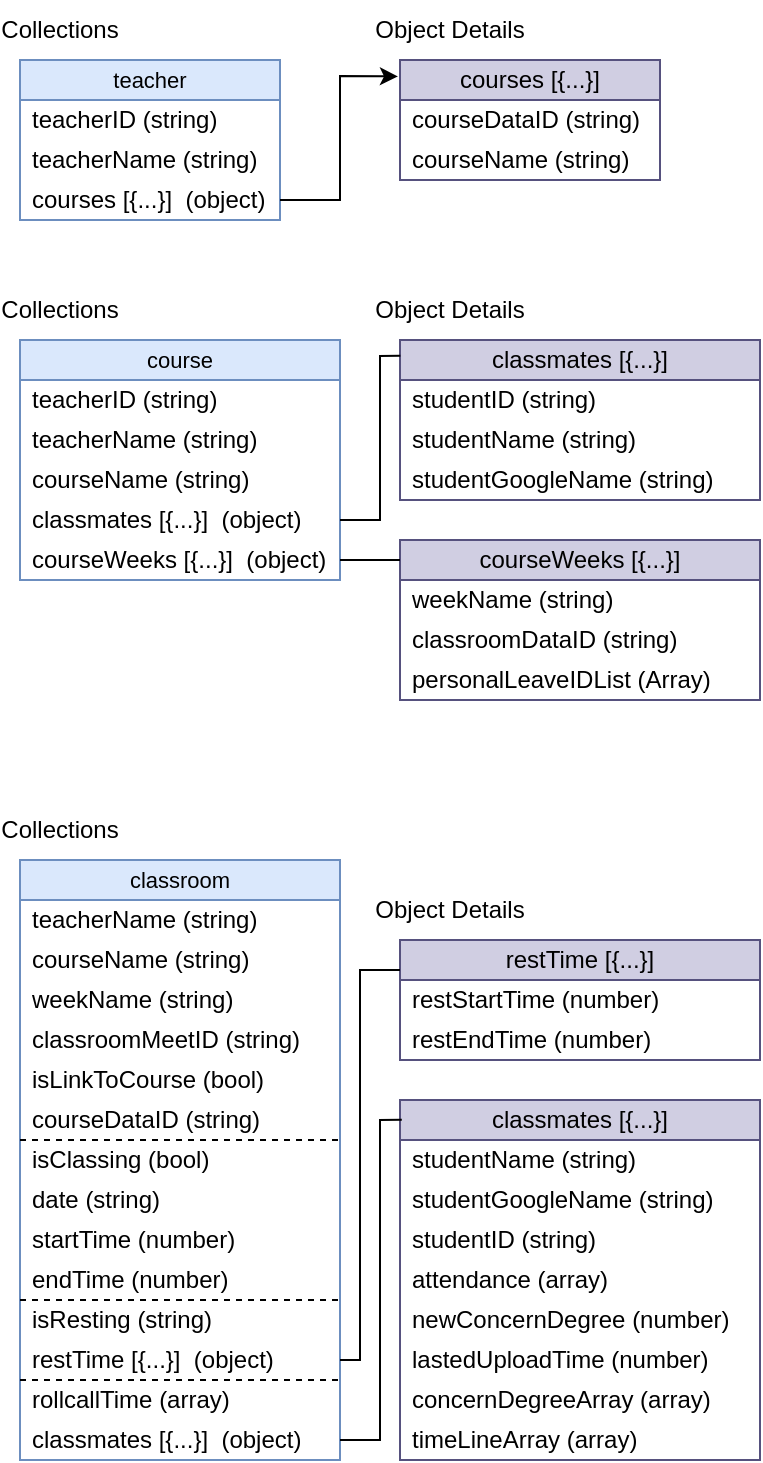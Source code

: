<mxfile version="21.2.1" type="device">
  <diagram name="第 1 页" id="4Cs1aPpo8pjMLysLilgG">
    <mxGraphModel dx="1235" dy="646" grid="1" gridSize="10" guides="1" tooltips="1" connect="1" arrows="1" fold="1" page="1" pageScale="1" pageWidth="827" pageHeight="1169" math="0" shadow="0">
      <root>
        <mxCell id="0" />
        <mxCell id="1" parent="0" />
        <mxCell id="TH08F8XvZ_Ny1ZfL4bVE-1" value="&lt;span style=&quot;font-size: 11px;&quot;&gt;teacher&lt;/span&gt;" style="swimlane;fontStyle=0;childLayout=stackLayout;horizontal=1;startSize=20;horizontalStack=0;resizeParent=1;resizeParentMax=0;resizeLast=0;collapsible=1;marginBottom=0;whiteSpace=wrap;html=1;fillColor=#dae8fc;strokeColor=#6c8ebf;" vertex="1" parent="1">
          <mxGeometry x="50" y="90" width="130" height="80" as="geometry" />
        </mxCell>
        <mxCell id="TH08F8XvZ_Ny1ZfL4bVE-3" value="teacherID (string)" style="text;strokeColor=none;fillColor=none;align=left;verticalAlign=middle;spacingLeft=4;spacingRight=4;overflow=hidden;points=[[0,0.5],[1,0.5]];portConstraint=eastwest;rotatable=0;whiteSpace=wrap;html=1;" vertex="1" parent="TH08F8XvZ_Ny1ZfL4bVE-1">
          <mxGeometry y="20" width="130" height="20" as="geometry" />
        </mxCell>
        <mxCell id="TH08F8XvZ_Ny1ZfL4bVE-2" value="teacherName (string)" style="text;strokeColor=none;fillColor=none;align=left;verticalAlign=middle;spacingLeft=4;spacingRight=4;overflow=hidden;points=[[0,0.5],[1,0.5]];portConstraint=eastwest;rotatable=0;whiteSpace=wrap;html=1;" vertex="1" parent="TH08F8XvZ_Ny1ZfL4bVE-1">
          <mxGeometry y="40" width="130" height="20" as="geometry" />
        </mxCell>
        <mxCell id="TH08F8XvZ_Ny1ZfL4bVE-4" value="courses [{...}]&amp;nbsp; (object)" style="text;strokeColor=none;fillColor=none;align=left;verticalAlign=middle;spacingLeft=4;spacingRight=4;overflow=hidden;points=[[0,0.5],[1,0.5]];portConstraint=eastwest;rotatable=0;whiteSpace=wrap;html=1;" vertex="1" parent="TH08F8XvZ_Ny1ZfL4bVE-1">
          <mxGeometry y="60" width="130" height="20" as="geometry" />
        </mxCell>
        <mxCell id="TH08F8XvZ_Ny1ZfL4bVE-7" value="courses [{...}]" style="swimlane;fontStyle=0;childLayout=stackLayout;horizontal=1;startSize=20;horizontalStack=0;resizeParent=1;resizeParentMax=0;resizeLast=0;collapsible=1;marginBottom=0;whiteSpace=wrap;html=1;strokeColor=#56517e;fillColor=#d0cee2;" vertex="1" parent="1">
          <mxGeometry x="240" y="90" width="130" height="60" as="geometry" />
        </mxCell>
        <mxCell id="TH08F8XvZ_Ny1ZfL4bVE-8" value="courseDataID (string)" style="text;strokeColor=none;fillColor=none;align=left;verticalAlign=middle;spacingLeft=4;spacingRight=4;overflow=hidden;points=[[0,0.5],[1,0.5]];portConstraint=eastwest;rotatable=0;whiteSpace=wrap;html=1;" vertex="1" parent="TH08F8XvZ_Ny1ZfL4bVE-7">
          <mxGeometry y="20" width="130" height="20" as="geometry" />
        </mxCell>
        <mxCell id="TH08F8XvZ_Ny1ZfL4bVE-9" value="courseName (string)" style="text;strokeColor=none;fillColor=none;align=left;verticalAlign=middle;spacingLeft=4;spacingRight=4;overflow=hidden;points=[[0,0.5],[1,0.5]];portConstraint=eastwest;rotatable=0;whiteSpace=wrap;html=1;" vertex="1" parent="TH08F8XvZ_Ny1ZfL4bVE-7">
          <mxGeometry y="40" width="130" height="20" as="geometry" />
        </mxCell>
        <mxCell id="TH08F8XvZ_Ny1ZfL4bVE-11" value="Collections" style="text;html=1;strokeColor=none;fillColor=none;align=center;verticalAlign=middle;whiteSpace=wrap;rounded=0;" vertex="1" parent="1">
          <mxGeometry x="40" y="60" width="60" height="30" as="geometry" />
        </mxCell>
        <mxCell id="TH08F8XvZ_Ny1ZfL4bVE-12" value="Object Details" style="text;html=1;strokeColor=none;fillColor=none;align=center;verticalAlign=middle;whiteSpace=wrap;rounded=0;" vertex="1" parent="1">
          <mxGeometry x="220" y="60" width="90" height="30" as="geometry" />
        </mxCell>
        <mxCell id="TH08F8XvZ_Ny1ZfL4bVE-13" value="" style="endArrow=classic;html=1;rounded=0;entryX=-0.008;entryY=0.137;entryDx=0;entryDy=0;entryPerimeter=0;" edge="1" parent="1" source="TH08F8XvZ_Ny1ZfL4bVE-4" target="TH08F8XvZ_Ny1ZfL4bVE-7">
          <mxGeometry width="50" height="50" relative="1" as="geometry">
            <mxPoint x="270" y="240" as="sourcePoint" />
            <mxPoint x="320" y="190" as="targetPoint" />
            <Array as="points">
              <mxPoint x="210" y="160" />
              <mxPoint x="210" y="98" />
            </Array>
          </mxGeometry>
        </mxCell>
        <mxCell id="TH08F8XvZ_Ny1ZfL4bVE-14" value="&lt;span style=&quot;font-size: 11px;&quot;&gt;course&lt;/span&gt;" style="swimlane;fontStyle=0;childLayout=stackLayout;horizontal=1;startSize=20;horizontalStack=0;resizeParent=1;resizeParentMax=0;resizeLast=0;collapsible=1;marginBottom=0;whiteSpace=wrap;html=1;fillColor=#dae8fc;strokeColor=#6c8ebf;" vertex="1" parent="1">
          <mxGeometry x="50" y="230" width="160" height="120" as="geometry" />
        </mxCell>
        <mxCell id="TH08F8XvZ_Ny1ZfL4bVE-15" value="teacherID (string)" style="text;strokeColor=none;fillColor=none;align=left;verticalAlign=middle;spacingLeft=4;spacingRight=4;overflow=hidden;points=[[0,0.5],[1,0.5]];portConstraint=eastwest;rotatable=0;whiteSpace=wrap;html=1;" vertex="1" parent="TH08F8XvZ_Ny1ZfL4bVE-14">
          <mxGeometry y="20" width="160" height="20" as="geometry" />
        </mxCell>
        <mxCell id="TH08F8XvZ_Ny1ZfL4bVE-16" value="teacherName (string)" style="text;strokeColor=none;fillColor=none;align=left;verticalAlign=middle;spacingLeft=4;spacingRight=4;overflow=hidden;points=[[0,0.5],[1,0.5]];portConstraint=eastwest;rotatable=0;whiteSpace=wrap;html=1;" vertex="1" parent="TH08F8XvZ_Ny1ZfL4bVE-14">
          <mxGeometry y="40" width="160" height="20" as="geometry" />
        </mxCell>
        <mxCell id="TH08F8XvZ_Ny1ZfL4bVE-18" value="courseName&amp;nbsp;(string)" style="text;strokeColor=none;fillColor=none;align=left;verticalAlign=middle;spacingLeft=4;spacingRight=4;overflow=hidden;points=[[0,0.5],[1,0.5]];portConstraint=eastwest;rotatable=0;whiteSpace=wrap;html=1;" vertex="1" parent="TH08F8XvZ_Ny1ZfL4bVE-14">
          <mxGeometry y="60" width="160" height="20" as="geometry" />
        </mxCell>
        <mxCell id="TH08F8XvZ_Ny1ZfL4bVE-17" value="classmates&amp;nbsp;[{...}]&amp;nbsp; (object)" style="text;strokeColor=none;fillColor=none;align=left;verticalAlign=middle;spacingLeft=4;spacingRight=4;overflow=hidden;points=[[0,0.5],[1,0.5]];portConstraint=eastwest;rotatable=0;whiteSpace=wrap;html=1;" vertex="1" parent="TH08F8XvZ_Ny1ZfL4bVE-14">
          <mxGeometry y="80" width="160" height="20" as="geometry" />
        </mxCell>
        <mxCell id="TH08F8XvZ_Ny1ZfL4bVE-19" value="courseWeeks&amp;nbsp;[{...}]&amp;nbsp; (object)" style="text;strokeColor=none;fillColor=none;align=left;verticalAlign=middle;spacingLeft=4;spacingRight=4;overflow=hidden;points=[[0,0.5],[1,0.5]];portConstraint=eastwest;rotatable=0;whiteSpace=wrap;html=1;" vertex="1" parent="TH08F8XvZ_Ny1ZfL4bVE-14">
          <mxGeometry y="100" width="160" height="20" as="geometry" />
        </mxCell>
        <mxCell id="TH08F8XvZ_Ny1ZfL4bVE-20" value="classmates&amp;nbsp;[{...}]" style="swimlane;fontStyle=0;childLayout=stackLayout;horizontal=1;startSize=20;horizontalStack=0;resizeParent=1;resizeParentMax=0;resizeLast=0;collapsible=1;marginBottom=0;whiteSpace=wrap;html=1;strokeColor=#56517e;fillColor=#d0cee2;" vertex="1" parent="1">
          <mxGeometry x="240" y="230" width="180" height="80" as="geometry" />
        </mxCell>
        <mxCell id="TH08F8XvZ_Ny1ZfL4bVE-23" value="studentID&amp;nbsp;(string)" style="text;strokeColor=none;fillColor=none;align=left;verticalAlign=middle;spacingLeft=4;spacingRight=4;overflow=hidden;points=[[0,0.5],[1,0.5]];portConstraint=eastwest;rotatable=0;whiteSpace=wrap;html=1;" vertex="1" parent="TH08F8XvZ_Ny1ZfL4bVE-20">
          <mxGeometry y="20" width="180" height="20" as="geometry" />
        </mxCell>
        <mxCell id="TH08F8XvZ_Ny1ZfL4bVE-21" value="studentName (string)" style="text;strokeColor=none;fillColor=none;align=left;verticalAlign=middle;spacingLeft=4;spacingRight=4;overflow=hidden;points=[[0,0.5],[1,0.5]];portConstraint=eastwest;rotatable=0;whiteSpace=wrap;html=1;" vertex="1" parent="TH08F8XvZ_Ny1ZfL4bVE-20">
          <mxGeometry y="40" width="180" height="20" as="geometry" />
        </mxCell>
        <mxCell id="TH08F8XvZ_Ny1ZfL4bVE-22" value="studentGoogleName&amp;nbsp;(string)" style="text;strokeColor=none;fillColor=none;align=left;verticalAlign=middle;spacingLeft=4;spacingRight=4;overflow=hidden;points=[[0,0.5],[1,0.5]];portConstraint=eastwest;rotatable=0;whiteSpace=wrap;html=1;" vertex="1" parent="TH08F8XvZ_Ny1ZfL4bVE-20">
          <mxGeometry y="60" width="180" height="20" as="geometry" />
        </mxCell>
        <mxCell id="TH08F8XvZ_Ny1ZfL4bVE-24" value="courseWeeks&amp;nbsp;[{...}]" style="swimlane;fontStyle=0;childLayout=stackLayout;horizontal=1;startSize=20;horizontalStack=0;resizeParent=1;resizeParentMax=0;resizeLast=0;collapsible=1;marginBottom=0;whiteSpace=wrap;html=1;strokeColor=#56517e;fillColor=#d0cee2;" vertex="1" parent="1">
          <mxGeometry x="240" y="330" width="180" height="80" as="geometry" />
        </mxCell>
        <mxCell id="TH08F8XvZ_Ny1ZfL4bVE-25" value="weekName&amp;nbsp;(string)" style="text;strokeColor=none;fillColor=none;align=left;verticalAlign=middle;spacingLeft=4;spacingRight=4;overflow=hidden;points=[[0,0.5],[1,0.5]];portConstraint=eastwest;rotatable=0;whiteSpace=wrap;html=1;" vertex="1" parent="TH08F8XvZ_Ny1ZfL4bVE-24">
          <mxGeometry y="20" width="180" height="20" as="geometry" />
        </mxCell>
        <mxCell id="TH08F8XvZ_Ny1ZfL4bVE-26" value="classroomDataID (string)" style="text;strokeColor=none;fillColor=none;align=left;verticalAlign=middle;spacingLeft=4;spacingRight=4;overflow=hidden;points=[[0,0.5],[1,0.5]];portConstraint=eastwest;rotatable=0;whiteSpace=wrap;html=1;" vertex="1" parent="TH08F8XvZ_Ny1ZfL4bVE-24">
          <mxGeometry y="40" width="180" height="20" as="geometry" />
        </mxCell>
        <mxCell id="TH08F8XvZ_Ny1ZfL4bVE-27" value="personalLeaveIDList&amp;nbsp;(Array)" style="text;strokeColor=none;fillColor=none;align=left;verticalAlign=middle;spacingLeft=4;spacingRight=4;overflow=hidden;points=[[0,0.5],[1,0.5]];portConstraint=eastwest;rotatable=0;whiteSpace=wrap;html=1;" vertex="1" parent="TH08F8XvZ_Ny1ZfL4bVE-24">
          <mxGeometry y="60" width="180" height="20" as="geometry" />
        </mxCell>
        <mxCell id="TH08F8XvZ_Ny1ZfL4bVE-28" value="" style="endArrow=none;html=1;rounded=0;exitX=1;exitY=0.5;exitDx=0;exitDy=0;entryX=0.001;entryY=0.098;entryDx=0;entryDy=0;entryPerimeter=0;endFill=0;" edge="1" parent="1" source="TH08F8XvZ_Ny1ZfL4bVE-17" target="TH08F8XvZ_Ny1ZfL4bVE-20">
          <mxGeometry width="50" height="50" relative="1" as="geometry">
            <mxPoint x="280" y="350" as="sourcePoint" />
            <mxPoint x="330" y="300" as="targetPoint" />
            <Array as="points">
              <mxPoint x="230" y="320" />
              <mxPoint x="230" y="238" />
            </Array>
          </mxGeometry>
        </mxCell>
        <mxCell id="TH08F8XvZ_Ny1ZfL4bVE-29" value="" style="endArrow=none;html=1;rounded=0;exitX=1;exitY=0.5;exitDx=0;exitDy=0;entryX=0;entryY=0.125;entryDx=0;entryDy=0;entryPerimeter=0;endFill=0;" edge="1" parent="1" source="TH08F8XvZ_Ny1ZfL4bVE-19" target="TH08F8XvZ_Ny1ZfL4bVE-24">
          <mxGeometry width="50" height="50" relative="1" as="geometry">
            <mxPoint x="270" y="410" as="sourcePoint" />
            <mxPoint x="320" y="360" as="targetPoint" />
          </mxGeometry>
        </mxCell>
        <mxCell id="TH08F8XvZ_Ny1ZfL4bVE-30" value="&lt;span style=&quot;font-size: 11px;&quot;&gt;classroom&lt;/span&gt;" style="swimlane;fontStyle=0;childLayout=stackLayout;horizontal=1;startSize=20;horizontalStack=0;resizeParent=1;resizeParentMax=0;resizeLast=0;collapsible=1;marginBottom=0;whiteSpace=wrap;html=1;fillColor=#dae8fc;strokeColor=#6c8ebf;" vertex="1" parent="1">
          <mxGeometry x="50" y="490" width="160" height="300" as="geometry" />
        </mxCell>
        <mxCell id="TH08F8XvZ_Ny1ZfL4bVE-32" value="teacherName (string)" style="text;strokeColor=none;fillColor=none;align=left;verticalAlign=middle;spacingLeft=4;spacingRight=4;overflow=hidden;points=[[0,0.5],[1,0.5]];portConstraint=eastwest;rotatable=0;whiteSpace=wrap;html=1;" vertex="1" parent="TH08F8XvZ_Ny1ZfL4bVE-30">
          <mxGeometry y="20" width="160" height="20" as="geometry" />
        </mxCell>
        <mxCell id="TH08F8XvZ_Ny1ZfL4bVE-33" value="courseName&amp;nbsp;(string)" style="text;strokeColor=none;fillColor=none;align=left;verticalAlign=middle;spacingLeft=4;spacingRight=4;overflow=hidden;points=[[0,0.5],[1,0.5]];portConstraint=eastwest;rotatable=0;whiteSpace=wrap;html=1;" vertex="1" parent="TH08F8XvZ_Ny1ZfL4bVE-30">
          <mxGeometry y="40" width="160" height="20" as="geometry" />
        </mxCell>
        <mxCell id="TH08F8XvZ_Ny1ZfL4bVE-36" value="weekName&amp;nbsp;(string)" style="text;strokeColor=none;fillColor=none;align=left;verticalAlign=middle;spacingLeft=4;spacingRight=4;overflow=hidden;points=[[0,0.5],[1,0.5]];portConstraint=eastwest;rotatable=0;whiteSpace=wrap;html=1;" vertex="1" parent="TH08F8XvZ_Ny1ZfL4bVE-30">
          <mxGeometry y="60" width="160" height="20" as="geometry" />
        </mxCell>
        <mxCell id="TH08F8XvZ_Ny1ZfL4bVE-37" value="classroomMeetID&amp;nbsp;(string)" style="text;strokeColor=none;fillColor=none;align=left;verticalAlign=middle;spacingLeft=4;spacingRight=4;overflow=hidden;points=[[0,0.5],[1,0.5]];portConstraint=eastwest;rotatable=0;whiteSpace=wrap;html=1;" vertex="1" parent="TH08F8XvZ_Ny1ZfL4bVE-30">
          <mxGeometry y="80" width="160" height="20" as="geometry" />
        </mxCell>
        <mxCell id="TH08F8XvZ_Ny1ZfL4bVE-38" value="isLinkToCourse&amp;nbsp;(bool)" style="text;strokeColor=none;fillColor=none;align=left;verticalAlign=middle;spacingLeft=4;spacingRight=4;overflow=hidden;points=[[0,0.5],[1,0.5]];portConstraint=eastwest;rotatable=0;whiteSpace=wrap;html=1;" vertex="1" parent="TH08F8XvZ_Ny1ZfL4bVE-30">
          <mxGeometry y="100" width="160" height="20" as="geometry" />
        </mxCell>
        <mxCell id="TH08F8XvZ_Ny1ZfL4bVE-39" value="courseDataID (string)" style="text;strokeColor=none;fillColor=none;align=left;verticalAlign=middle;spacingLeft=4;spacingRight=4;overflow=hidden;points=[[0,0.5],[1,0.5]];portConstraint=eastwest;rotatable=0;whiteSpace=wrap;html=1;" vertex="1" parent="TH08F8XvZ_Ny1ZfL4bVE-30">
          <mxGeometry y="120" width="160" height="20" as="geometry" />
        </mxCell>
        <mxCell id="TH08F8XvZ_Ny1ZfL4bVE-61" value="" style="endArrow=none;html=1;rounded=0;strokeWidth=1;dashed=1;" edge="1" parent="TH08F8XvZ_Ny1ZfL4bVE-30">
          <mxGeometry relative="1" as="geometry">
            <mxPoint y="140" as="sourcePoint" />
            <mxPoint x="160" y="140" as="targetPoint" />
          </mxGeometry>
        </mxCell>
        <mxCell id="TH08F8XvZ_Ny1ZfL4bVE-40" value="isClassing (bool)" style="text;strokeColor=none;fillColor=none;align=left;verticalAlign=middle;spacingLeft=4;spacingRight=4;overflow=hidden;points=[[0,0.5],[1,0.5]];portConstraint=eastwest;rotatable=0;whiteSpace=wrap;html=1;" vertex="1" parent="TH08F8XvZ_Ny1ZfL4bVE-30">
          <mxGeometry y="140" width="160" height="20" as="geometry" />
        </mxCell>
        <mxCell id="TH08F8XvZ_Ny1ZfL4bVE-41" value="date&amp;nbsp;(string)" style="text;strokeColor=none;fillColor=none;align=left;verticalAlign=middle;spacingLeft=4;spacingRight=4;overflow=hidden;points=[[0,0.5],[1,0.5]];portConstraint=eastwest;rotatable=0;whiteSpace=wrap;html=1;" vertex="1" parent="TH08F8XvZ_Ny1ZfL4bVE-30">
          <mxGeometry y="160" width="160" height="20" as="geometry" />
        </mxCell>
        <mxCell id="TH08F8XvZ_Ny1ZfL4bVE-44" value="startTime (number)" style="text;strokeColor=none;fillColor=none;align=left;verticalAlign=middle;spacingLeft=4;spacingRight=4;overflow=hidden;points=[[0,0.5],[1,0.5]];portConstraint=eastwest;rotatable=0;whiteSpace=wrap;html=1;" vertex="1" parent="TH08F8XvZ_Ny1ZfL4bVE-30">
          <mxGeometry y="180" width="160" height="20" as="geometry" />
        </mxCell>
        <mxCell id="TH08F8XvZ_Ny1ZfL4bVE-45" value="endTime (number)" style="text;strokeColor=none;fillColor=none;align=left;verticalAlign=middle;spacingLeft=4;spacingRight=4;overflow=hidden;points=[[0,0.5],[1,0.5]];portConstraint=eastwest;rotatable=0;whiteSpace=wrap;html=1;" vertex="1" parent="TH08F8XvZ_Ny1ZfL4bVE-30">
          <mxGeometry y="200" width="160" height="20" as="geometry" />
        </mxCell>
        <mxCell id="TH08F8XvZ_Ny1ZfL4bVE-62" value="" style="endArrow=none;html=1;rounded=0;strokeWidth=1;dashed=1;" edge="1" parent="TH08F8XvZ_Ny1ZfL4bVE-30">
          <mxGeometry relative="1" as="geometry">
            <mxPoint y="220" as="sourcePoint" />
            <mxPoint x="160" y="220" as="targetPoint" />
          </mxGeometry>
        </mxCell>
        <mxCell id="TH08F8XvZ_Ny1ZfL4bVE-46" value="isResting&amp;nbsp;(string)" style="text;strokeColor=none;fillColor=none;align=left;verticalAlign=middle;spacingLeft=4;spacingRight=4;overflow=hidden;points=[[0,0.5],[1,0.5]];portConstraint=eastwest;rotatable=0;whiteSpace=wrap;html=1;" vertex="1" parent="TH08F8XvZ_Ny1ZfL4bVE-30">
          <mxGeometry y="220" width="160" height="20" as="geometry" />
        </mxCell>
        <mxCell id="TH08F8XvZ_Ny1ZfL4bVE-34" value="restTime&amp;nbsp;[{...}]&amp;nbsp; (object)" style="text;strokeColor=none;fillColor=none;align=left;verticalAlign=middle;spacingLeft=4;spacingRight=4;overflow=hidden;points=[[0,0.5],[1,0.5]];portConstraint=eastwest;rotatable=0;whiteSpace=wrap;html=1;" vertex="1" parent="TH08F8XvZ_Ny1ZfL4bVE-30">
          <mxGeometry y="240" width="160" height="20" as="geometry" />
        </mxCell>
        <mxCell id="TH08F8XvZ_Ny1ZfL4bVE-63" value="" style="endArrow=none;html=1;rounded=0;strokeWidth=1;dashed=1;" edge="1" parent="TH08F8XvZ_Ny1ZfL4bVE-30">
          <mxGeometry relative="1" as="geometry">
            <mxPoint y="260" as="sourcePoint" />
            <mxPoint x="160" y="260" as="targetPoint" />
          </mxGeometry>
        </mxCell>
        <mxCell id="TH08F8XvZ_Ny1ZfL4bVE-47" value="rollcallTime&amp;nbsp;(array)" style="text;strokeColor=none;fillColor=none;align=left;verticalAlign=middle;spacingLeft=4;spacingRight=4;overflow=hidden;points=[[0,0.5],[1,0.5]];portConstraint=eastwest;rotatable=0;whiteSpace=wrap;html=1;" vertex="1" parent="TH08F8XvZ_Ny1ZfL4bVE-30">
          <mxGeometry y="260" width="160" height="20" as="geometry" />
        </mxCell>
        <mxCell id="TH08F8XvZ_Ny1ZfL4bVE-35" value="classmates&amp;nbsp;[{...}]&amp;nbsp; (object)" style="text;strokeColor=none;fillColor=none;align=left;verticalAlign=middle;spacingLeft=4;spacingRight=4;overflow=hidden;points=[[0,0.5],[1,0.5]];portConstraint=eastwest;rotatable=0;whiteSpace=wrap;html=1;" vertex="1" parent="TH08F8XvZ_Ny1ZfL4bVE-30">
          <mxGeometry y="280" width="160" height="20" as="geometry" />
        </mxCell>
        <mxCell id="TH08F8XvZ_Ny1ZfL4bVE-48" value="restTime&amp;nbsp;[{...}]" style="swimlane;fontStyle=0;childLayout=stackLayout;horizontal=1;startSize=20;horizontalStack=0;resizeParent=1;resizeParentMax=0;resizeLast=0;collapsible=1;marginBottom=0;whiteSpace=wrap;html=1;strokeColor=#56517e;fillColor=#d0cee2;" vertex="1" parent="1">
          <mxGeometry x="240" y="530" width="180" height="60" as="geometry" />
        </mxCell>
        <mxCell id="TH08F8XvZ_Ny1ZfL4bVE-49" value="restStartTime&amp;nbsp;(number)" style="text;strokeColor=none;fillColor=none;align=left;verticalAlign=middle;spacingLeft=4;spacingRight=4;overflow=hidden;points=[[0,0.5],[1,0.5]];portConstraint=eastwest;rotatable=0;whiteSpace=wrap;html=1;" vertex="1" parent="TH08F8XvZ_Ny1ZfL4bVE-48">
          <mxGeometry y="20" width="180" height="20" as="geometry" />
        </mxCell>
        <mxCell id="TH08F8XvZ_Ny1ZfL4bVE-50" value="restEndTime (number)" style="text;strokeColor=none;fillColor=none;align=left;verticalAlign=middle;spacingLeft=4;spacingRight=4;overflow=hidden;points=[[0,0.5],[1,0.5]];portConstraint=eastwest;rotatable=0;whiteSpace=wrap;html=1;" vertex="1" parent="TH08F8XvZ_Ny1ZfL4bVE-48">
          <mxGeometry y="40" width="180" height="20" as="geometry" />
        </mxCell>
        <mxCell id="TH08F8XvZ_Ny1ZfL4bVE-52" value="classmates&amp;nbsp;[{...}]" style="swimlane;fontStyle=0;childLayout=stackLayout;horizontal=1;startSize=20;horizontalStack=0;resizeParent=1;resizeParentMax=0;resizeLast=0;collapsible=1;marginBottom=0;whiteSpace=wrap;html=1;strokeColor=#56517e;fillColor=#d0cee2;" vertex="1" parent="1">
          <mxGeometry x="240" y="610" width="180" height="180" as="geometry" />
        </mxCell>
        <mxCell id="TH08F8XvZ_Ny1ZfL4bVE-53" value="studentName (string)" style="text;strokeColor=none;fillColor=none;align=left;verticalAlign=middle;spacingLeft=4;spacingRight=4;overflow=hidden;points=[[0,0.5],[1,0.5]];portConstraint=eastwest;rotatable=0;whiteSpace=wrap;html=1;" vertex="1" parent="TH08F8XvZ_Ny1ZfL4bVE-52">
          <mxGeometry y="20" width="180" height="20" as="geometry" />
        </mxCell>
        <mxCell id="TH08F8XvZ_Ny1ZfL4bVE-54" value="studentGoogleName (string)" style="text;strokeColor=none;fillColor=none;align=left;verticalAlign=middle;spacingLeft=4;spacingRight=4;overflow=hidden;points=[[0,0.5],[1,0.5]];portConstraint=eastwest;rotatable=0;whiteSpace=wrap;html=1;" vertex="1" parent="TH08F8XvZ_Ny1ZfL4bVE-52">
          <mxGeometry y="40" width="180" height="20" as="geometry" />
        </mxCell>
        <mxCell id="TH08F8XvZ_Ny1ZfL4bVE-56" value="studentID&amp;nbsp;(string)" style="text;strokeColor=none;fillColor=none;align=left;verticalAlign=middle;spacingLeft=4;spacingRight=4;overflow=hidden;points=[[0,0.5],[1,0.5]];portConstraint=eastwest;rotatable=0;whiteSpace=wrap;html=1;" vertex="1" parent="TH08F8XvZ_Ny1ZfL4bVE-52">
          <mxGeometry y="60" width="180" height="20" as="geometry" />
        </mxCell>
        <mxCell id="TH08F8XvZ_Ny1ZfL4bVE-57" value="attendance&amp;nbsp;(array)" style="text;strokeColor=none;fillColor=none;align=left;verticalAlign=middle;spacingLeft=4;spacingRight=4;overflow=hidden;points=[[0,0.5],[1,0.5]];portConstraint=eastwest;rotatable=0;whiteSpace=wrap;html=1;" vertex="1" parent="TH08F8XvZ_Ny1ZfL4bVE-52">
          <mxGeometry y="80" width="180" height="20" as="geometry" />
        </mxCell>
        <mxCell id="TH08F8XvZ_Ny1ZfL4bVE-58" value="newConcernDegree (number)" style="text;strokeColor=none;fillColor=none;align=left;verticalAlign=middle;spacingLeft=4;spacingRight=4;overflow=hidden;points=[[0,0.5],[1,0.5]];portConstraint=eastwest;rotatable=0;whiteSpace=wrap;html=1;" vertex="1" parent="TH08F8XvZ_Ny1ZfL4bVE-52">
          <mxGeometry y="100" width="180" height="20" as="geometry" />
        </mxCell>
        <mxCell id="TH08F8XvZ_Ny1ZfL4bVE-59" value="lastedUploadTime&amp;nbsp;(number)" style="text;strokeColor=none;fillColor=none;align=left;verticalAlign=middle;spacingLeft=4;spacingRight=4;overflow=hidden;points=[[0,0.5],[1,0.5]];portConstraint=eastwest;rotatable=0;whiteSpace=wrap;html=1;" vertex="1" parent="TH08F8XvZ_Ny1ZfL4bVE-52">
          <mxGeometry y="120" width="180" height="20" as="geometry" />
        </mxCell>
        <mxCell id="TH08F8XvZ_Ny1ZfL4bVE-55" value="concernDegreeArray (array)" style="text;strokeColor=none;fillColor=none;align=left;verticalAlign=middle;spacingLeft=4;spacingRight=4;overflow=hidden;points=[[0,0.5],[1,0.5]];portConstraint=eastwest;rotatable=0;whiteSpace=wrap;html=1;" vertex="1" parent="TH08F8XvZ_Ny1ZfL4bVE-52">
          <mxGeometry y="140" width="180" height="20" as="geometry" />
        </mxCell>
        <mxCell id="TH08F8XvZ_Ny1ZfL4bVE-60" value="timeLineArray&amp;nbsp;(array)" style="text;strokeColor=none;fillColor=none;align=left;verticalAlign=middle;spacingLeft=4;spacingRight=4;overflow=hidden;points=[[0,0.5],[1,0.5]];portConstraint=eastwest;rotatable=0;whiteSpace=wrap;html=1;" vertex="1" parent="TH08F8XvZ_Ny1ZfL4bVE-52">
          <mxGeometry y="160" width="180" height="20" as="geometry" />
        </mxCell>
        <mxCell id="TH08F8XvZ_Ny1ZfL4bVE-64" value="" style="endArrow=none;html=1;rounded=0;exitX=1;exitY=0.5;exitDx=0;exitDy=0;entryX=0;entryY=0.25;entryDx=0;entryDy=0;" edge="1" parent="1" source="TH08F8XvZ_Ny1ZfL4bVE-34" target="TH08F8XvZ_Ny1ZfL4bVE-48">
          <mxGeometry width="50" height="50" relative="1" as="geometry">
            <mxPoint x="290" y="690" as="sourcePoint" />
            <mxPoint x="340" y="640" as="targetPoint" />
            <Array as="points">
              <mxPoint x="220" y="740" />
              <mxPoint x="220" y="545" />
            </Array>
          </mxGeometry>
        </mxCell>
        <mxCell id="TH08F8XvZ_Ny1ZfL4bVE-65" value="" style="endArrow=none;html=1;rounded=0;exitX=1;exitY=0.5;exitDx=0;exitDy=0;entryX=0.005;entryY=0.055;entryDx=0;entryDy=0;entryPerimeter=0;" edge="1" parent="1" source="TH08F8XvZ_Ny1ZfL4bVE-35" target="TH08F8XvZ_Ny1ZfL4bVE-52">
          <mxGeometry width="50" height="50" relative="1" as="geometry">
            <mxPoint x="290" y="690" as="sourcePoint" />
            <mxPoint x="340" y="640" as="targetPoint" />
            <Array as="points">
              <mxPoint x="230" y="780" />
              <mxPoint x="230" y="620" />
            </Array>
          </mxGeometry>
        </mxCell>
        <mxCell id="TH08F8XvZ_Ny1ZfL4bVE-68" value="Collections" style="text;html=1;strokeColor=none;fillColor=none;align=center;verticalAlign=middle;whiteSpace=wrap;rounded=0;" vertex="1" parent="1">
          <mxGeometry x="40" y="200" width="60" height="30" as="geometry" />
        </mxCell>
        <mxCell id="TH08F8XvZ_Ny1ZfL4bVE-69" value="Object Details" style="text;html=1;strokeColor=none;fillColor=none;align=center;verticalAlign=middle;whiteSpace=wrap;rounded=0;" vertex="1" parent="1">
          <mxGeometry x="220" y="200" width="90" height="30" as="geometry" />
        </mxCell>
        <mxCell id="TH08F8XvZ_Ny1ZfL4bVE-70" value="Collections" style="text;html=1;strokeColor=none;fillColor=none;align=center;verticalAlign=middle;whiteSpace=wrap;rounded=0;" vertex="1" parent="1">
          <mxGeometry x="40" y="460" width="60" height="30" as="geometry" />
        </mxCell>
        <mxCell id="TH08F8XvZ_Ny1ZfL4bVE-71" value="Object Details" style="text;html=1;strokeColor=none;fillColor=none;align=center;verticalAlign=middle;whiteSpace=wrap;rounded=0;" vertex="1" parent="1">
          <mxGeometry x="220" y="500" width="90" height="30" as="geometry" />
        </mxCell>
      </root>
    </mxGraphModel>
  </diagram>
</mxfile>
